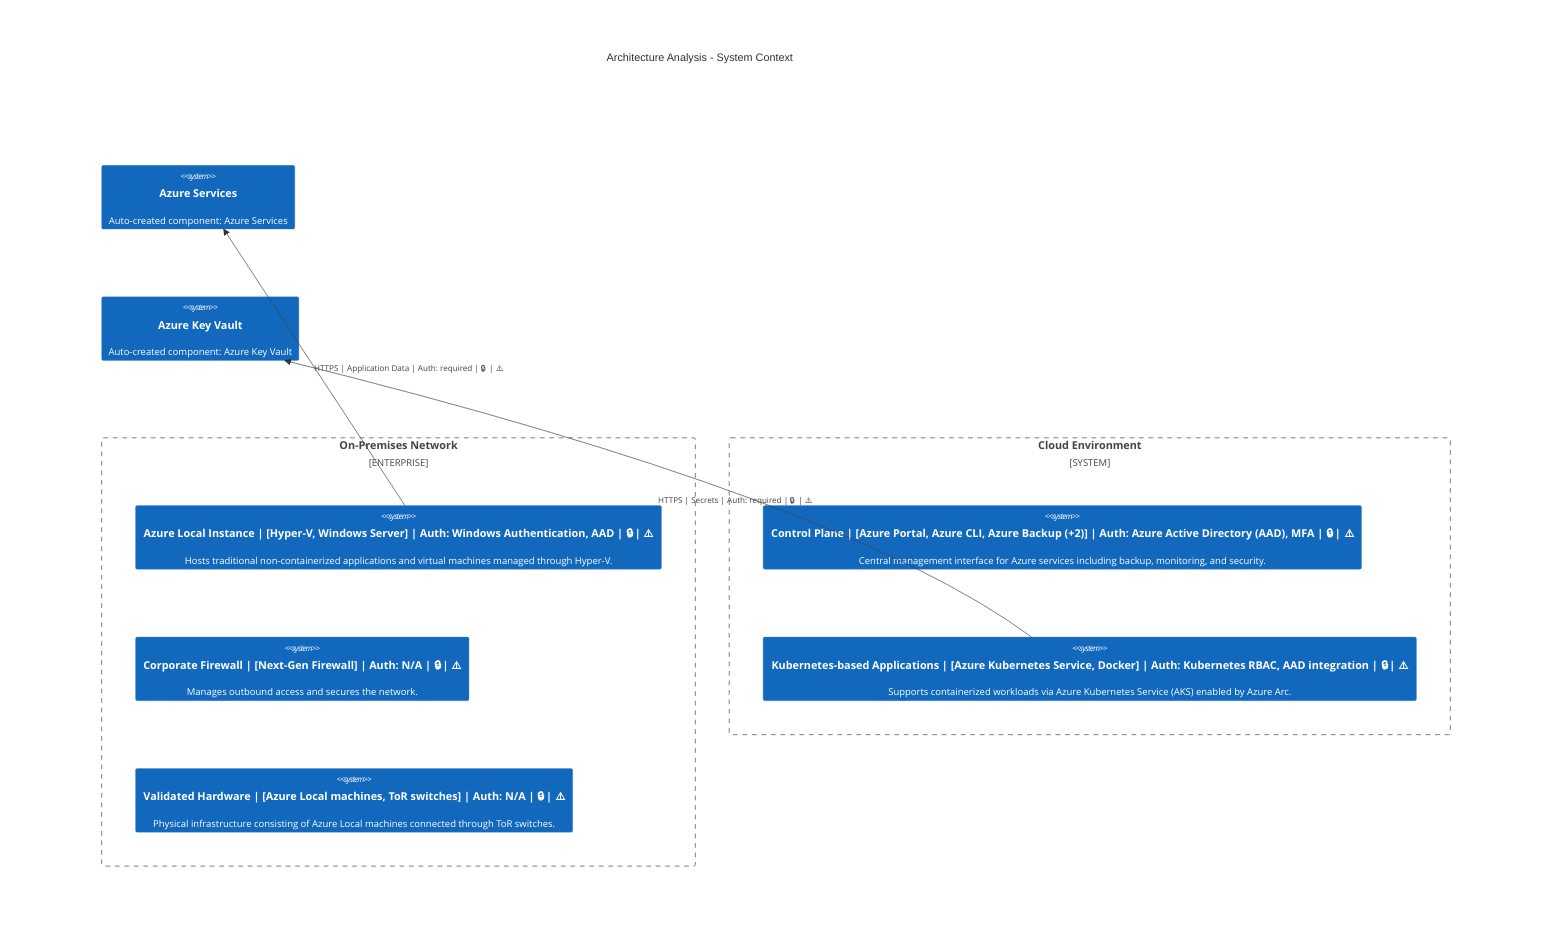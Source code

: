 C4Context
    title Architecture Analysis - System Context
    Enterprise_Boundary(tb_On_Premises_Network, "On-Premises Network") {
        System(Azure_Local_Instance, "Azure Local Instance | [Hyper-V, Windows Server] | Auth: Windows Authentication, AAD | 🔒 | ⚠️", "Hosts traditional non-containerized applications and virtual machines managed through Hyper-V.")
        System(Corporate_Firewall, "Corporate Firewall | [Next-Gen Firewall] | Auth: N/A | 🔒 | ⚠️", "Manages outbound access and secures the network.")
        System(Validated_Hardware, "Validated Hardware | [Azure Local machines, ToR switches] | Auth: N/A | 🔒 | ⚠️", "Physical infrastructure consisting of Azure Local machines connected through ToR switches.")
    }
    System_Boundary(tb_Cloud_Environment, "Cloud Environment") {
        System(Control_Plane, "Control Plane | [Azure Portal, Azure CLI, Azure Backup (+2)] | Auth: Azure Active Directory (AAD), MFA | 🔒 | ⚠️", "Central management interface for Azure services including backup, monitoring, and security.")
        System(Kubernetes_based_Applications, "Kubernetes-based Applications | [Azure Kubernetes Service, Docker] | Auth: Kubernetes RBAC, AAD integration | 🔒 | ⚠️", "Supports containerized workloads via Azure Kubernetes Service (AKS) enabled by Azure Arc.")
    }
    System(Azure_Services, "Azure Services", "Auto-created component: Azure Services")
    System(Azure_Key_Vault, "Azure Key Vault", "Auto-created component: Azure Key Vault")

    Rel(Azure_Local_Instance, Azure_Services, "HTTPS | Application Data | Auth: required | 🔒 | ⚠️")
    Rel(Kubernetes_based_Applications, Azure_Key_Vault, "HTTPS | Secrets | Auth: required | 🔒 | ⚠️")